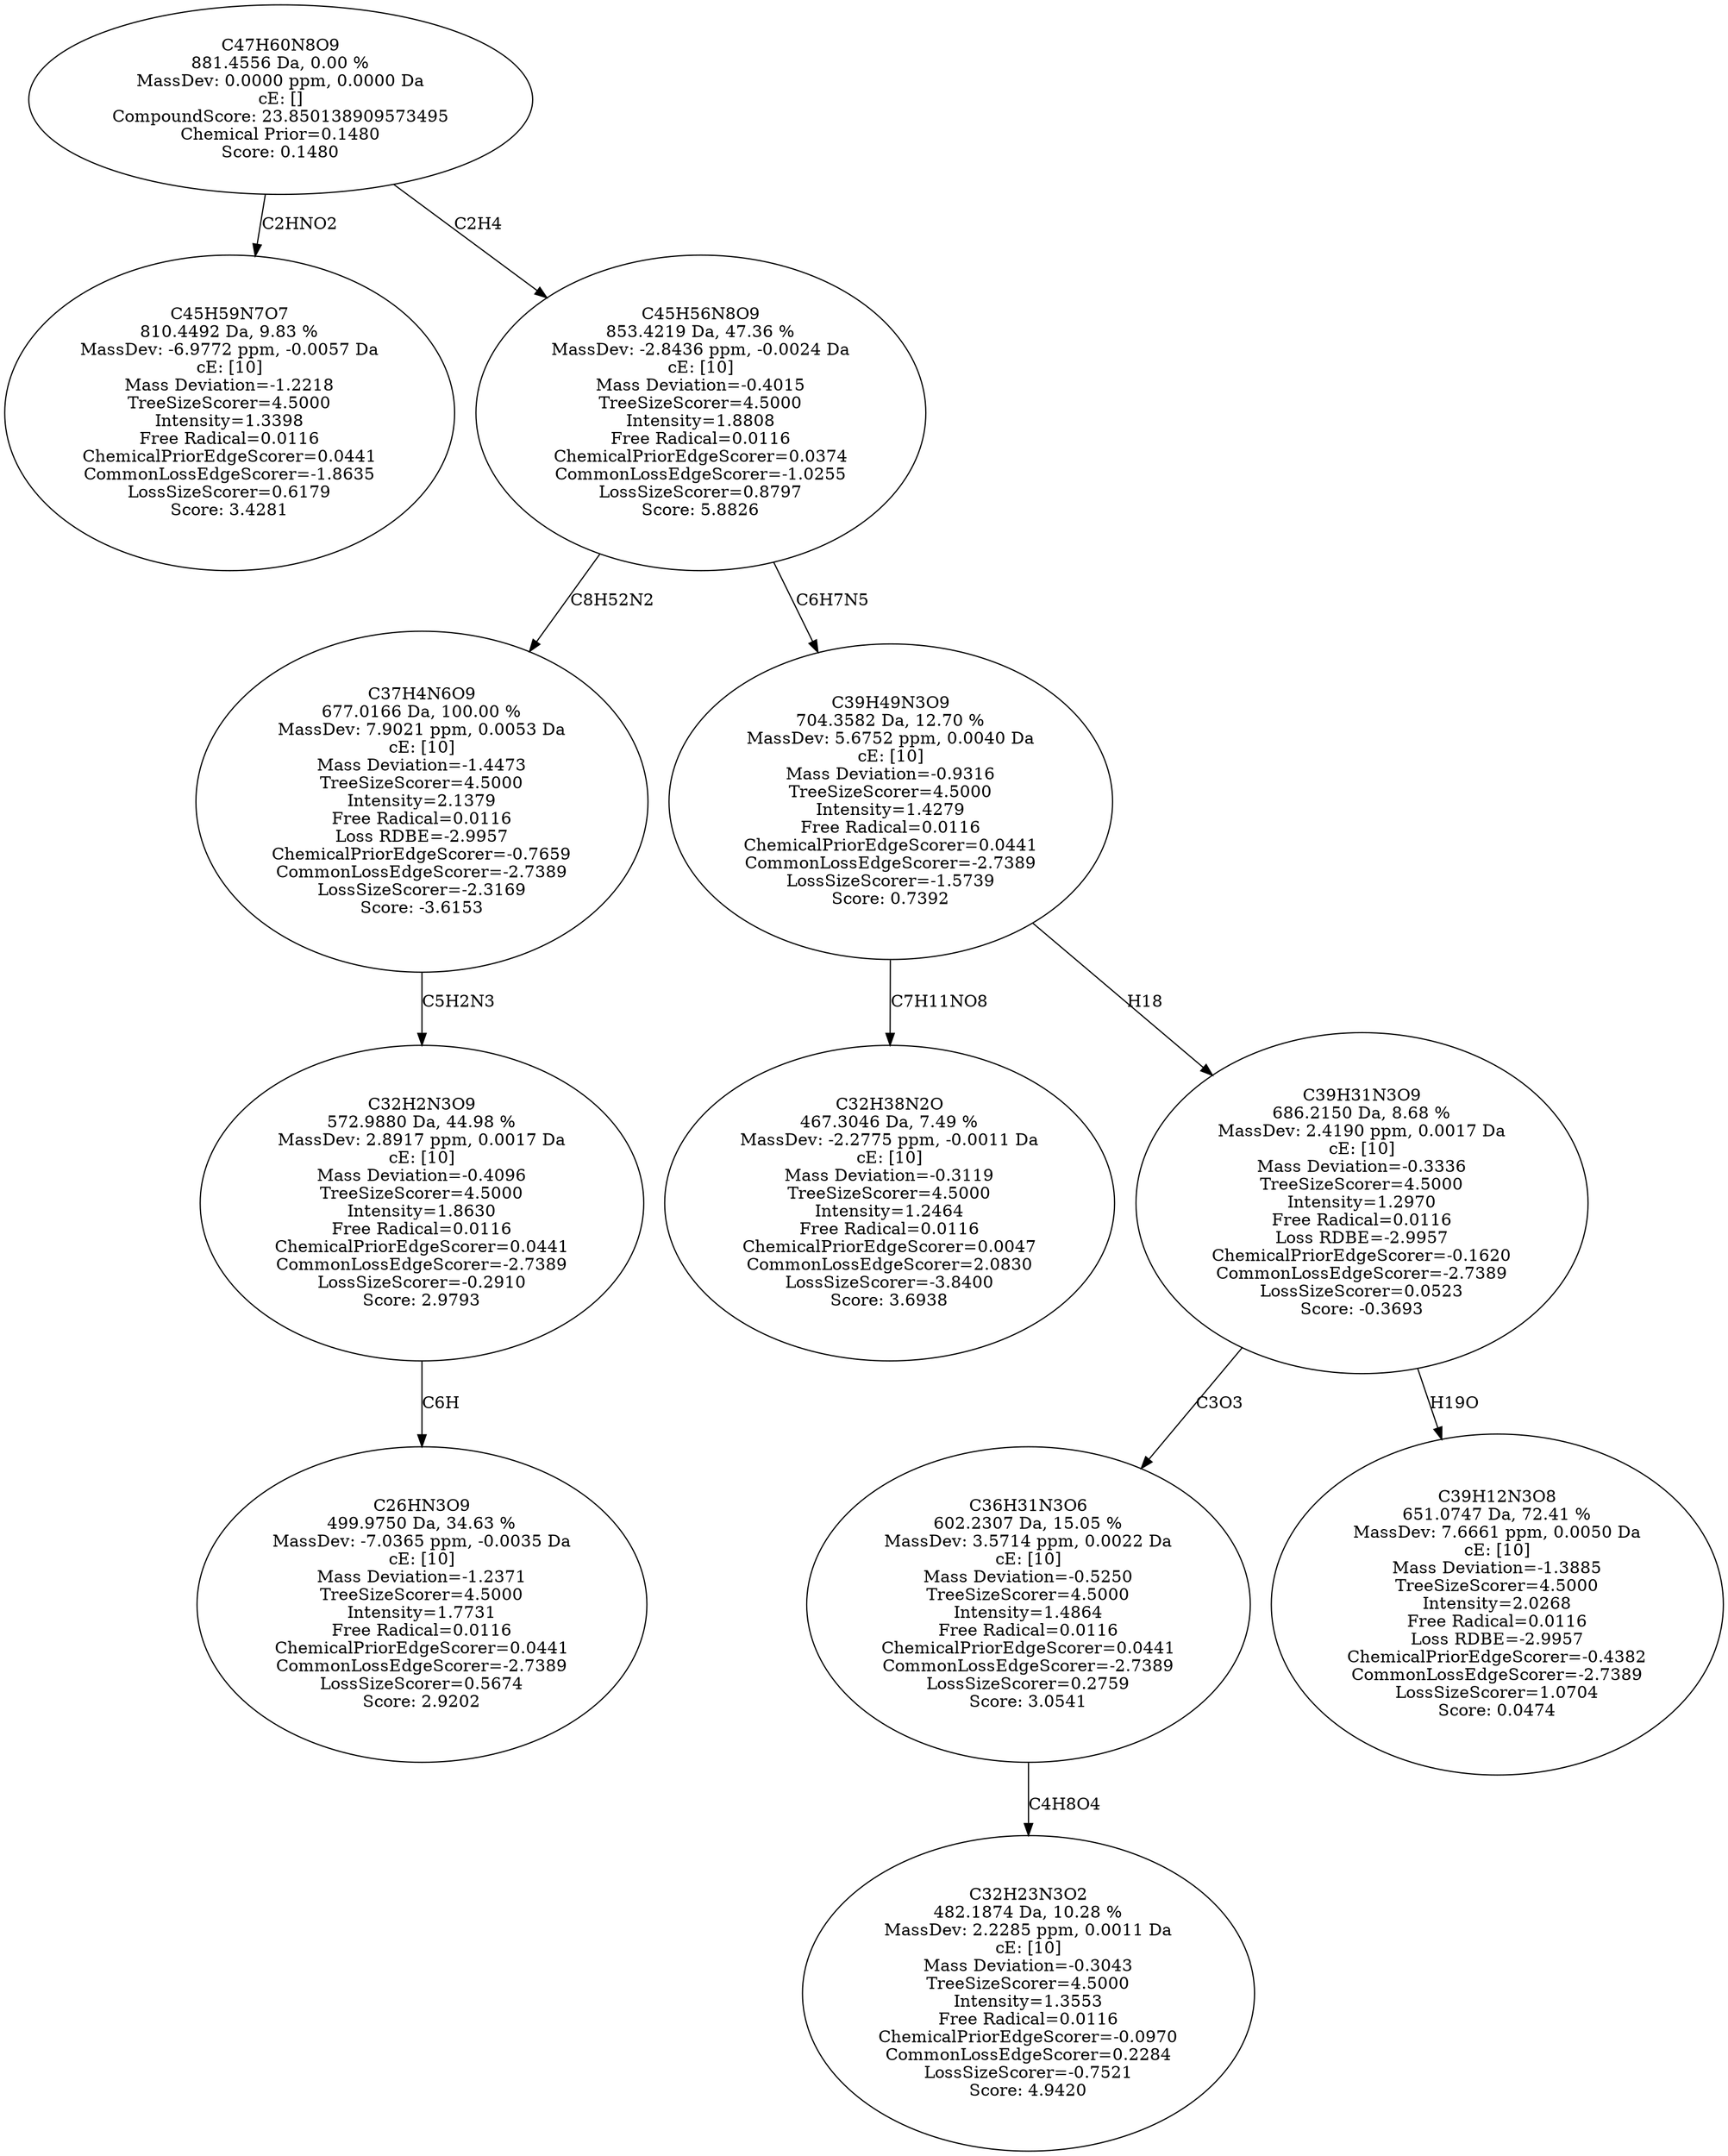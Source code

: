 strict digraph {
v1 [label="C45H59N7O7\n810.4492 Da, 9.83 %\nMassDev: -6.9772 ppm, -0.0057 Da\ncE: [10]\nMass Deviation=-1.2218\nTreeSizeScorer=4.5000\nIntensity=1.3398\nFree Radical=0.0116\nChemicalPriorEdgeScorer=0.0441\nCommonLossEdgeScorer=-1.8635\nLossSizeScorer=0.6179\nScore: 3.4281"];
v2 [label="C26HN3O9\n499.9750 Da, 34.63 %\nMassDev: -7.0365 ppm, -0.0035 Da\ncE: [10]\nMass Deviation=-1.2371\nTreeSizeScorer=4.5000\nIntensity=1.7731\nFree Radical=0.0116\nChemicalPriorEdgeScorer=0.0441\nCommonLossEdgeScorer=-2.7389\nLossSizeScorer=0.5674\nScore: 2.9202"];
v3 [label="C32H2N3O9\n572.9880 Da, 44.98 %\nMassDev: 2.8917 ppm, 0.0017 Da\ncE: [10]\nMass Deviation=-0.4096\nTreeSizeScorer=4.5000\nIntensity=1.8630\nFree Radical=0.0116\nChemicalPriorEdgeScorer=0.0441\nCommonLossEdgeScorer=-2.7389\nLossSizeScorer=-0.2910\nScore: 2.9793"];
v4 [label="C37H4N6O9\n677.0166 Da, 100.00 %\nMassDev: 7.9021 ppm, 0.0053 Da\ncE: [10]\nMass Deviation=-1.4473\nTreeSizeScorer=4.5000\nIntensity=2.1379\nFree Radical=0.0116\nLoss RDBE=-2.9957\nChemicalPriorEdgeScorer=-0.7659\nCommonLossEdgeScorer=-2.7389\nLossSizeScorer=-2.3169\nScore: -3.6153"];
v5 [label="C32H38N2O\n467.3046 Da, 7.49 %\nMassDev: -2.2775 ppm, -0.0011 Da\ncE: [10]\nMass Deviation=-0.3119\nTreeSizeScorer=4.5000\nIntensity=1.2464\nFree Radical=0.0116\nChemicalPriorEdgeScorer=0.0047\nCommonLossEdgeScorer=2.0830\nLossSizeScorer=-3.8400\nScore: 3.6938"];
v6 [label="C32H23N3O2\n482.1874 Da, 10.28 %\nMassDev: 2.2285 ppm, 0.0011 Da\ncE: [10]\nMass Deviation=-0.3043\nTreeSizeScorer=4.5000\nIntensity=1.3553\nFree Radical=0.0116\nChemicalPriorEdgeScorer=-0.0970\nCommonLossEdgeScorer=0.2284\nLossSizeScorer=-0.7521\nScore: 4.9420"];
v7 [label="C36H31N3O6\n602.2307 Da, 15.05 %\nMassDev: 3.5714 ppm, 0.0022 Da\ncE: [10]\nMass Deviation=-0.5250\nTreeSizeScorer=4.5000\nIntensity=1.4864\nFree Radical=0.0116\nChemicalPriorEdgeScorer=0.0441\nCommonLossEdgeScorer=-2.7389\nLossSizeScorer=0.2759\nScore: 3.0541"];
v8 [label="C39H12N3O8\n651.0747 Da, 72.41 %\nMassDev: 7.6661 ppm, 0.0050 Da\ncE: [10]\nMass Deviation=-1.3885\nTreeSizeScorer=4.5000\nIntensity=2.0268\nFree Radical=0.0116\nLoss RDBE=-2.9957\nChemicalPriorEdgeScorer=-0.4382\nCommonLossEdgeScorer=-2.7389\nLossSizeScorer=1.0704\nScore: 0.0474"];
v9 [label="C39H31N3O9\n686.2150 Da, 8.68 %\nMassDev: 2.4190 ppm, 0.0017 Da\ncE: [10]\nMass Deviation=-0.3336\nTreeSizeScorer=4.5000\nIntensity=1.2970\nFree Radical=0.0116\nLoss RDBE=-2.9957\nChemicalPriorEdgeScorer=-0.1620\nCommonLossEdgeScorer=-2.7389\nLossSizeScorer=0.0523\nScore: -0.3693"];
v10 [label="C39H49N3O9\n704.3582 Da, 12.70 %\nMassDev: 5.6752 ppm, 0.0040 Da\ncE: [10]\nMass Deviation=-0.9316\nTreeSizeScorer=4.5000\nIntensity=1.4279\nFree Radical=0.0116\nChemicalPriorEdgeScorer=0.0441\nCommonLossEdgeScorer=-2.7389\nLossSizeScorer=-1.5739\nScore: 0.7392"];
v11 [label="C45H56N8O9\n853.4219 Da, 47.36 %\nMassDev: -2.8436 ppm, -0.0024 Da\ncE: [10]\nMass Deviation=-0.4015\nTreeSizeScorer=4.5000\nIntensity=1.8808\nFree Radical=0.0116\nChemicalPriorEdgeScorer=0.0374\nCommonLossEdgeScorer=-1.0255\nLossSizeScorer=0.8797\nScore: 5.8826"];
v12 [label="C47H60N8O9\n881.4556 Da, 0.00 %\nMassDev: 0.0000 ppm, 0.0000 Da\ncE: []\nCompoundScore: 23.850138909573495\nChemical Prior=0.1480\nScore: 0.1480"];
v12 -> v1 [label="C2HNO2"];
v3 -> v2 [label="C6H"];
v4 -> v3 [label="C5H2N3"];
v11 -> v4 [label="C8H52N2"];
v10 -> v5 [label="C7H11NO8"];
v7 -> v6 [label="C4H8O4"];
v9 -> v7 [label="C3O3"];
v9 -> v8 [label="H19O"];
v10 -> v9 [label="H18"];
v11 -> v10 [label="C6H7N5"];
v12 -> v11 [label="C2H4"];
}